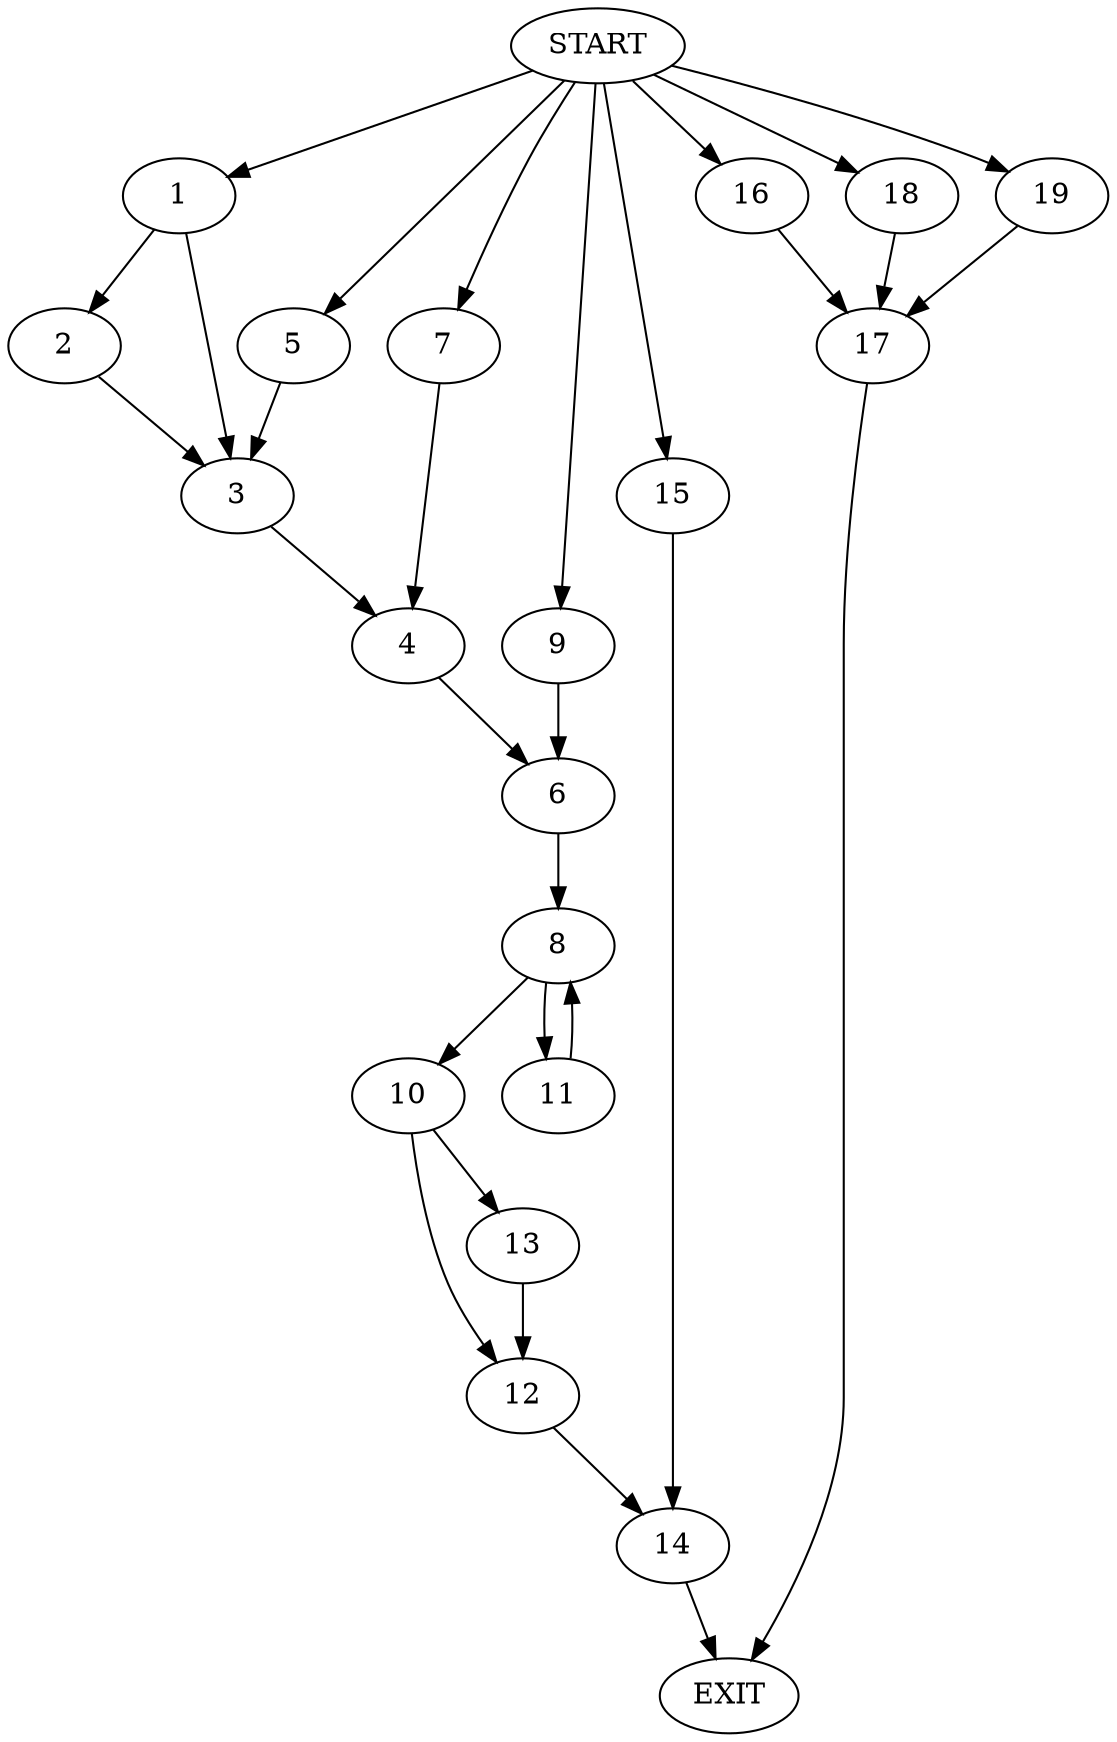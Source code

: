 digraph {
0 [label="START"]
20 [label="EXIT"]
0 -> 1
1 -> 2
1 -> 3
3 -> 4
2 -> 3
0 -> 5
5 -> 3
4 -> 6
0 -> 7
7 -> 4
6 -> 8
0 -> 9
9 -> 6
8 -> 10
8 -> 11
11 -> 8
10 -> 12
10 -> 13
12 -> 14
13 -> 12
14 -> 20
0 -> 15
15 -> 14
0 -> 16
16 -> 17
17 -> 20
0 -> 18
18 -> 17
0 -> 19
19 -> 17
}
